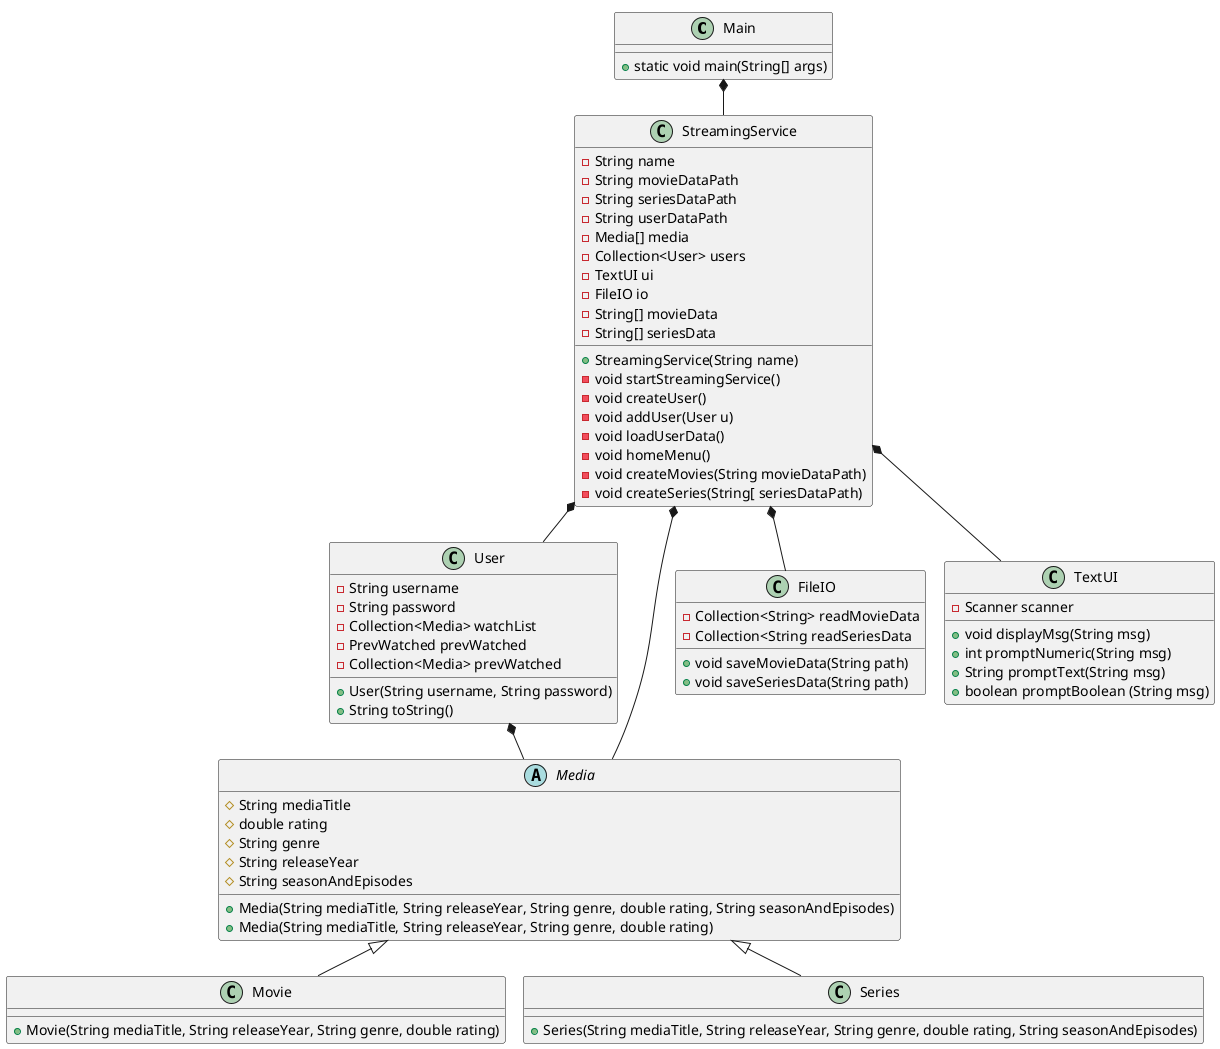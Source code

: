 @startuml
!pragma layout smetana

class Main {
+ static void main(String[] args)
}

class StreamingService{
- String name
- String movieDataPath
- String seriesDataPath
- String userDataPath
- Media[] media
- Collection<User> users
- TextUI ui
- FileIO io
- String[] movieData
- String[] seriesData
+ StreamingService(String name)
- void startStreamingService()
- void createUser()
- void addUser(User u)
- void loadUserData()
- void homeMenu()
- void createMovies(String movieDataPath)
- void createSeries(String[ seriesDataPath)

}

class User {
- String username
- String password
- Collection<Media> watchList
- PrevWatched prevWatched
- Collection<Media> prevWatched
+ User(String username, String password)
+ String toString()

}


abstract class Media{
# String mediaTitle
# double rating
# String genre
# String releaseYear
# String seasonAndEpisodes
+Media(String mediaTitle, String releaseYear, String genre, double rating, String seasonAndEpisodes)
+Media(String mediaTitle, String releaseYear, String genre, double rating)
}

class Movie{
+ Movie(String mediaTitle, String releaseYear, String genre, double rating)
'metode der loader liste over film?

}

class Series{
+Series(String mediaTitle, String releaseYear, String genre, double rating, String seasonAndEpisodes)
'metode der loader liste over serier?
}

class FileIO {
- Collection<String> readMovieData
- Collection<String readSeriesData
+ void saveMovieData(String path)
+ void saveSeriesData(String path)
}

class TextUI {
- Scanner scanner
+ void displayMsg(String msg)
+ int promptNumeric(String msg)
+ String promptText(String msg)
+ boolean promptBoolean (String msg)
}

Main *-- StreamingService
StreamingService *-- User
StreamingService *-- FileIO
StreamingService *-- TextUI
Media <|-- Movie
Media <|-- Series
StreamingService *-- Media
User *-- Media
@enduml